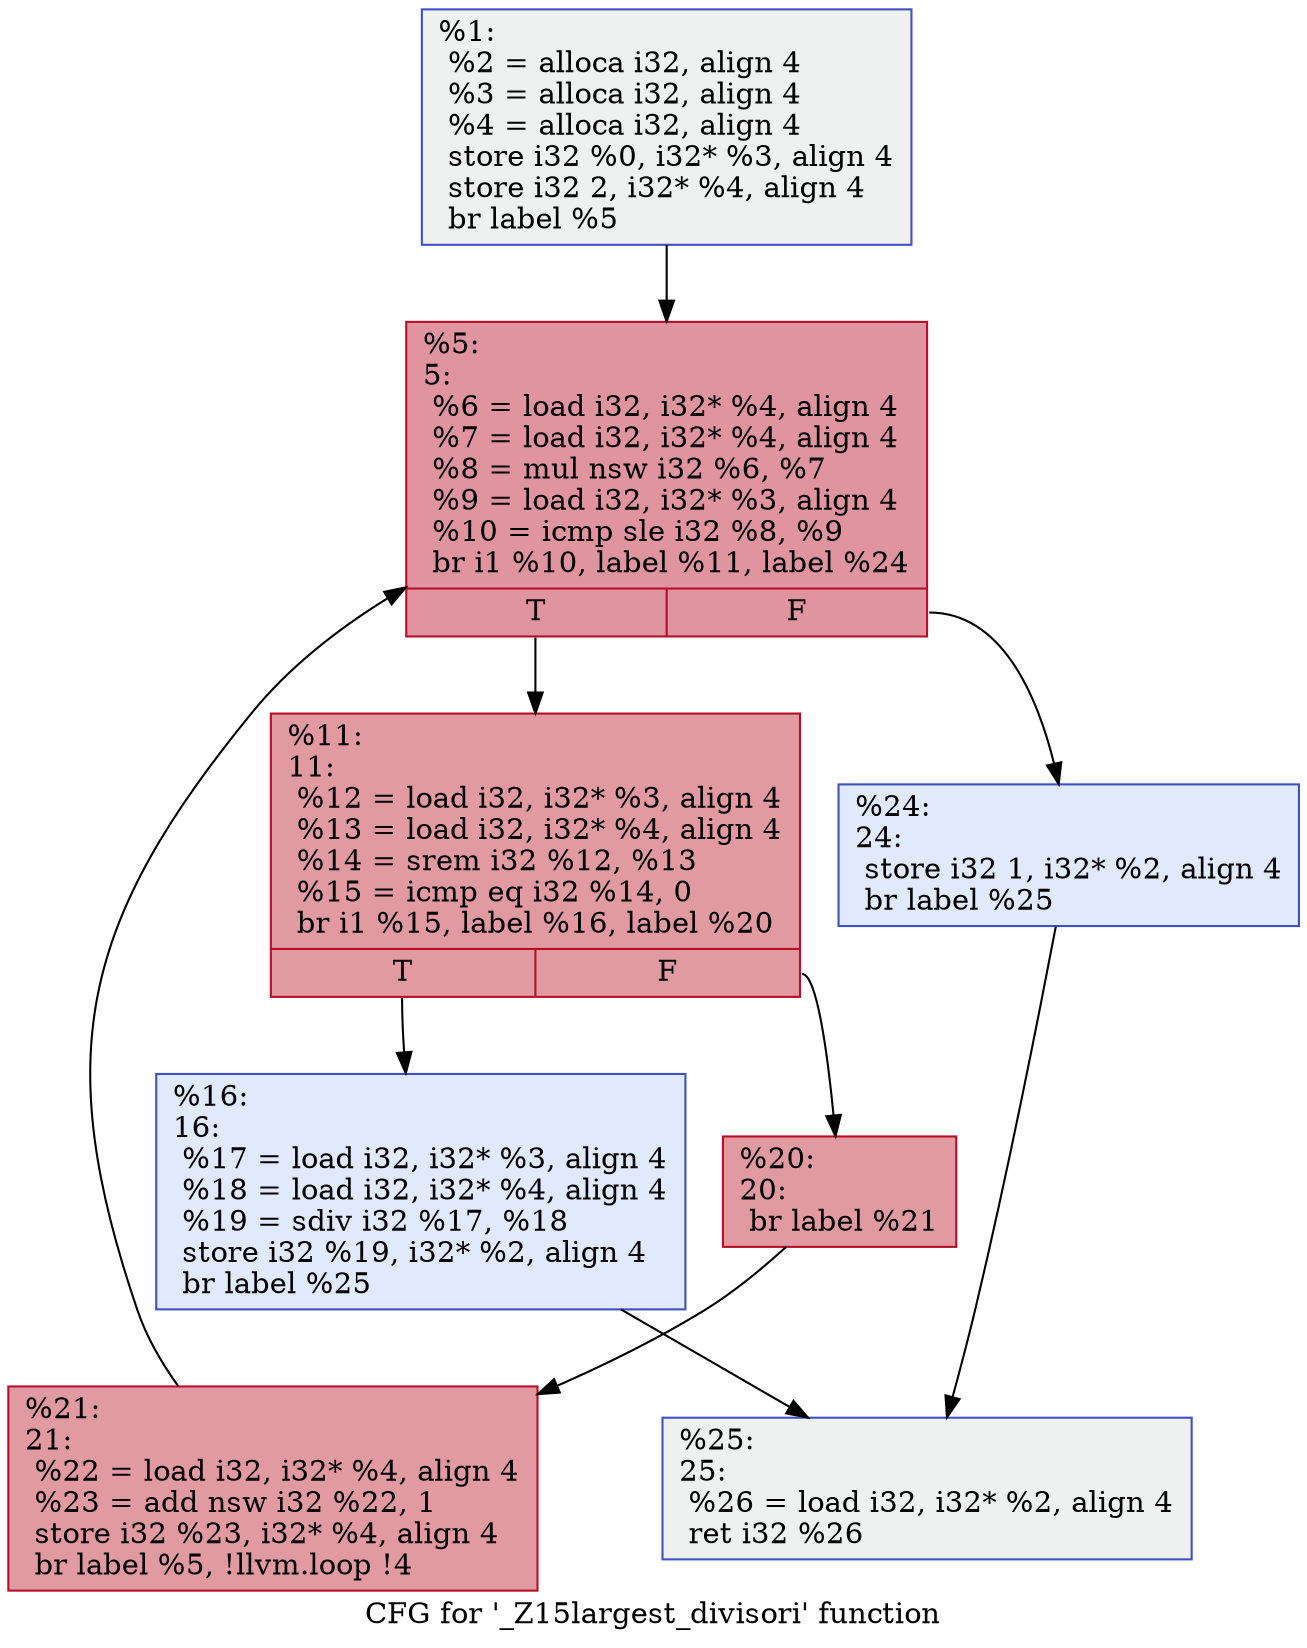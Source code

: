 digraph "CFG for '_Z15largest_divisori' function" {
	label="CFG for '_Z15largest_divisori' function";

	Node0x556018c976b0 [shape=record,color="#3d50c3ff", style=filled, fillcolor="#dbdcde70",label="{%1:\l  %2 = alloca i32, align 4\l  %3 = alloca i32, align 4\l  %4 = alloca i32, align 4\l  store i32 %0, i32* %3, align 4\l  store i32 2, i32* %4, align 4\l  br label %5\l}"];
	Node0x556018c976b0 -> Node0x556018c98000;
	Node0x556018c98000 [shape=record,color="#b70d28ff", style=filled, fillcolor="#b70d2870",label="{%5:\l5:                                                \l  %6 = load i32, i32* %4, align 4\l  %7 = load i32, i32* %4, align 4\l  %8 = mul nsw i32 %6, %7\l  %9 = load i32, i32* %3, align 4\l  %10 = icmp sle i32 %8, %9\l  br i1 %10, label %11, label %24\l|{<s0>T|<s1>F}}"];
	Node0x556018c98000:s0 -> Node0x556018c97e90;
	Node0x556018c98000:s1 -> Node0x556018c983c0;
	Node0x556018c97e90 [shape=record,color="#b70d28ff", style=filled, fillcolor="#bb1b2c70",label="{%11:\l11:                                               \l  %12 = load i32, i32* %3, align 4\l  %13 = load i32, i32* %4, align 4\l  %14 = srem i32 %12, %13\l  %15 = icmp eq i32 %14, 0\l  br i1 %15, label %16, label %20\l|{<s0>T|<s1>F}}"];
	Node0x556018c97e90:s0 -> Node0x556018c986f0;
	Node0x556018c97e90:s1 -> Node0x556018c98740;
	Node0x556018c986f0 [shape=record,color="#3d50c3ff", style=filled, fillcolor="#b9d0f970",label="{%16:\l16:                                               \l  %17 = load i32, i32* %3, align 4\l  %18 = load i32, i32* %4, align 4\l  %19 = sdiv i32 %17, %18\l  store i32 %19, i32* %2, align 4\l  br label %25\l}"];
	Node0x556018c986f0 -> Node0x556018c989f0;
	Node0x556018c98740 [shape=record,color="#b70d28ff", style=filled, fillcolor="#bb1b2c70",label="{%20:\l20:                                               \l  br label %21\l}"];
	Node0x556018c98740 -> Node0x556018c98ab0;
	Node0x556018c98ab0 [shape=record,color="#b70d28ff", style=filled, fillcolor="#bb1b2c70",label="{%21:\l21:                                               \l  %22 = load i32, i32* %4, align 4\l  %23 = add nsw i32 %22, 1\l  store i32 %23, i32* %4, align 4\l  br label %5, !llvm.loop !4\l}"];
	Node0x556018c98ab0 -> Node0x556018c98000;
	Node0x556018c983c0 [shape=record,color="#3d50c3ff", style=filled, fillcolor="#b9d0f970",label="{%24:\l24:                                               \l  store i32 1, i32* %2, align 4\l  br label %25\l}"];
	Node0x556018c983c0 -> Node0x556018c989f0;
	Node0x556018c989f0 [shape=record,color="#3d50c3ff", style=filled, fillcolor="#dbdcde70",label="{%25:\l25:                                               \l  %26 = load i32, i32* %2, align 4\l  ret i32 %26\l}"];
}
